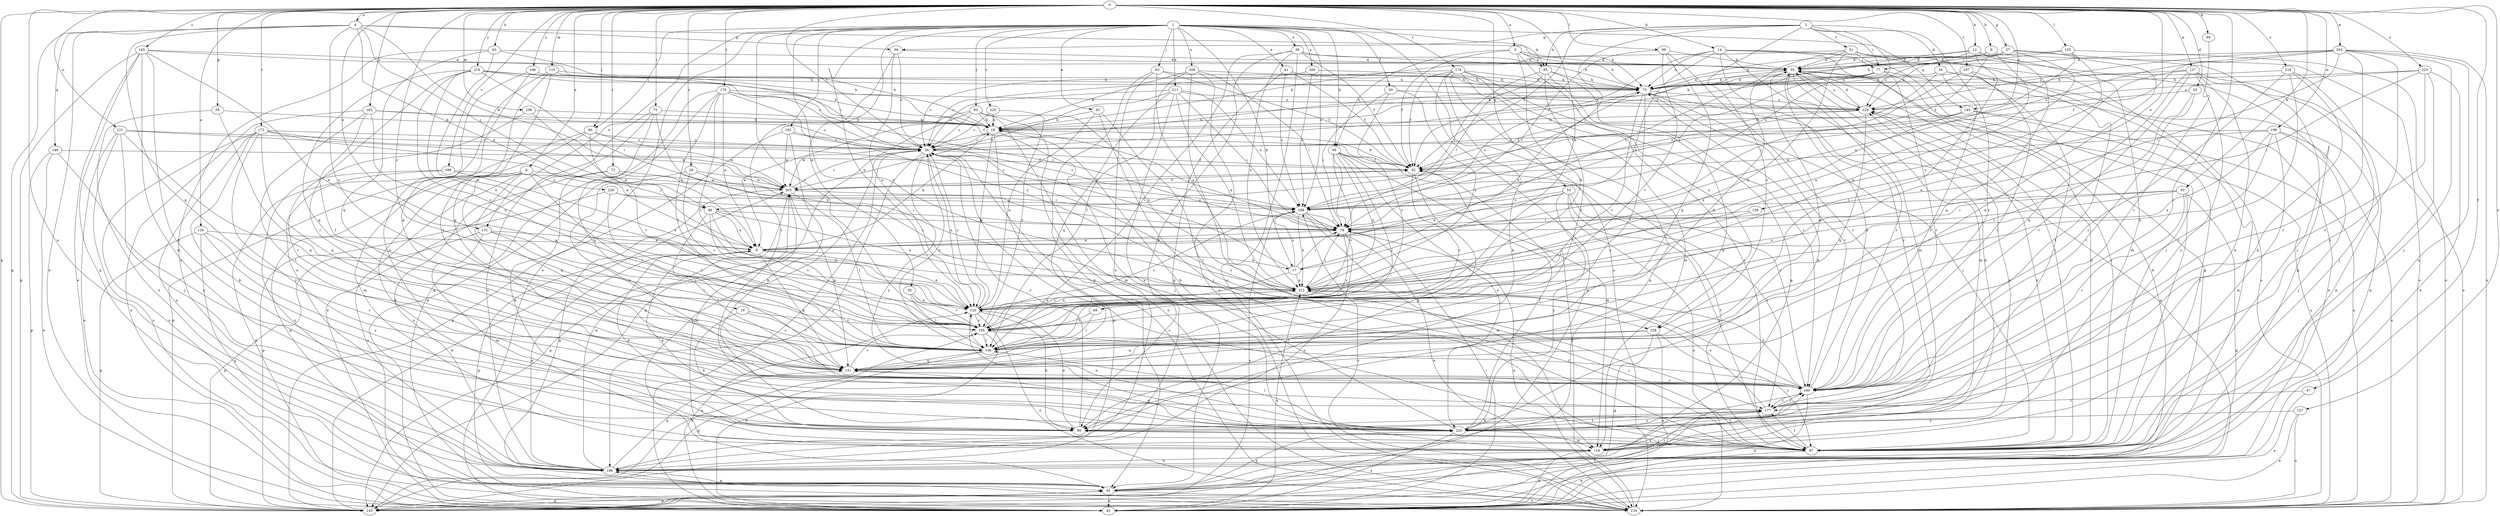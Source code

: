 strict digraph  {
0;
1;
2;
3;
4;
6;
8;
9;
12;
14;
17;
18;
19;
24;
26;
33;
34;
35;
36;
38;
41;
42;
43;
47;
50;
51;
52;
53;
55;
57;
59;
61;
63;
66;
68;
70;
72;
75;
77;
78;
80;
83;
85;
86;
87;
89;
93;
95;
96;
98;
105;
106;
108;
115;
116;
121;
125;
126;
127;
128;
131;
134;
137;
143;
144;
148;
151;
160;
162;
165;
166;
168;
170;
172;
174;
177;
186;
187;
189;
192;
195;
199;
202;
203;
208;
209;
211;
212;
216;
218;
220;
223;
225;
226;
228;
229;
0 -> 3  [label=a];
0 -> 4  [label=a];
0 -> 6  [label=a];
0 -> 9  [label=b];
0 -> 12  [label=b];
0 -> 14  [label=b];
0 -> 17  [label=b];
0 -> 19  [label=c];
0 -> 24  [label=c];
0 -> 26  [label=c];
0 -> 33  [label=d];
0 -> 47  [label=f];
0 -> 53  [label=g];
0 -> 55  [label=g];
0 -> 57  [label=g];
0 -> 63  [label=h];
0 -> 72  [label=i];
0 -> 75  [label=i];
0 -> 80  [label=j];
0 -> 89  [label=k];
0 -> 93  [label=k];
0 -> 98  [label=l];
0 -> 105  [label=l];
0 -> 108  [label=m];
0 -> 115  [label=m];
0 -> 121  [label=n];
0 -> 126  [label=o];
0 -> 127  [label=o];
0 -> 128  [label=o];
0 -> 131  [label=o];
0 -> 137  [label=p];
0 -> 143  [label=p];
0 -> 144  [label=q];
0 -> 160  [label=r];
0 -> 162  [label=s];
0 -> 165  [label=s];
0 -> 166  [label=s];
0 -> 170  [label=t];
0 -> 172  [label=t];
0 -> 174  [label=t];
0 -> 186  [label=u];
0 -> 187  [label=v];
0 -> 189  [label=v];
0 -> 199  [label=w];
0 -> 202  [label=w];
0 -> 216  [label=y];
0 -> 218  [label=y];
0 -> 223  [label=z];
1 -> 17  [label=b];
1 -> 36  [label=e];
1 -> 38  [label=e];
1 -> 41  [label=e];
1 -> 42  [label=e];
1 -> 43  [label=e];
1 -> 50  [label=f];
1 -> 66  [label=h];
1 -> 80  [label=j];
1 -> 83  [label=j];
1 -> 85  [label=j];
1 -> 95  [label=k];
1 -> 125  [label=n];
1 -> 131  [label=o];
1 -> 134  [label=o];
1 -> 144  [label=q];
1 -> 168  [label=s];
1 -> 192  [label=v];
1 -> 195  [label=v];
1 -> 208  [label=x];
1 -> 209  [label=x];
1 -> 211  [label=x];
1 -> 225  [label=z];
1 -> 226  [label=z];
2 -> 34  [label=d];
2 -> 51  [label=f];
2 -> 52  [label=f];
2 -> 59  [label=g];
2 -> 77  [label=i];
2 -> 86  [label=j];
2 -> 95  [label=k];
2 -> 160  [label=r];
2 -> 168  [label=s];
2 -> 226  [label=z];
3 -> 35  [label=d];
3 -> 52  [label=f];
3 -> 66  [label=h];
3 -> 68  [label=h];
3 -> 70  [label=h];
3 -> 95  [label=k];
3 -> 226  [label=z];
4 -> 8  [label=a];
4 -> 43  [label=e];
4 -> 59  [label=g];
4 -> 70  [label=h];
4 -> 86  [label=j];
4 -> 143  [label=p];
4 -> 148  [label=q];
4 -> 151  [label=q];
4 -> 195  [label=v];
4 -> 203  [label=w];
6 -> 61  [label=g];
6 -> 86  [label=j];
6 -> 96  [label=k];
6 -> 106  [label=l];
6 -> 134  [label=o];
6 -> 151  [label=q];
6 -> 160  [label=r];
6 -> 228  [label=z];
8 -> 17  [label=b];
8 -> 18  [label=b];
8 -> 61  [label=g];
8 -> 96  [label=k];
8 -> 125  [label=n];
8 -> 151  [label=q];
9 -> 35  [label=d];
9 -> 52  [label=f];
9 -> 77  [label=i];
9 -> 125  [label=n];
9 -> 134  [label=o];
12 -> 18  [label=b];
12 -> 35  [label=d];
12 -> 106  [label=l];
12 -> 116  [label=m];
12 -> 151  [label=q];
12 -> 229  [label=z];
14 -> 8  [label=a];
14 -> 52  [label=f];
14 -> 61  [label=g];
14 -> 70  [label=h];
14 -> 77  [label=i];
14 -> 116  [label=m];
14 -> 134  [label=o];
14 -> 220  [label=y];
17 -> 26  [label=c];
17 -> 70  [label=h];
17 -> 78  [label=i];
17 -> 168  [label=s];
17 -> 195  [label=v];
17 -> 212  [label=x];
18 -> 26  [label=c];
18 -> 78  [label=i];
18 -> 87  [label=j];
18 -> 125  [label=n];
18 -> 143  [label=p];
18 -> 203  [label=w];
19 -> 96  [label=k];
19 -> 106  [label=l];
19 -> 195  [label=v];
24 -> 78  [label=i];
24 -> 160  [label=r];
24 -> 195  [label=v];
24 -> 203  [label=w];
26 -> 52  [label=f];
26 -> 61  [label=g];
26 -> 70  [label=h];
26 -> 87  [label=j];
26 -> 125  [label=n];
26 -> 186  [label=u];
26 -> 220  [label=y];
33 -> 106  [label=l];
33 -> 160  [label=r];
33 -> 229  [label=z];
34 -> 70  [label=h];
34 -> 143  [label=p];
34 -> 160  [label=r];
34 -> 168  [label=s];
34 -> 220  [label=y];
35 -> 70  [label=h];
35 -> 87  [label=j];
35 -> 116  [label=m];
35 -> 160  [label=r];
35 -> 229  [label=z];
36 -> 106  [label=l];
36 -> 125  [label=n];
36 -> 195  [label=v];
38 -> 35  [label=d];
38 -> 52  [label=f];
38 -> 70  [label=h];
38 -> 96  [label=k];
38 -> 106  [label=l];
38 -> 134  [label=o];
38 -> 212  [label=x];
41 -> 52  [label=f];
41 -> 61  [label=g];
41 -> 70  [label=h];
41 -> 168  [label=s];
42 -> 18  [label=b];
42 -> 87  [label=j];
42 -> 125  [label=n];
42 -> 177  [label=t];
43 -> 26  [label=c];
43 -> 78  [label=i];
43 -> 125  [label=n];
43 -> 212  [label=x];
47 -> 43  [label=e];
47 -> 177  [label=t];
50 -> 78  [label=i];
50 -> 195  [label=v];
50 -> 212  [label=x];
50 -> 229  [label=z];
51 -> 18  [label=b];
51 -> 35  [label=d];
51 -> 61  [label=g];
51 -> 78  [label=i];
51 -> 87  [label=j];
51 -> 125  [label=n];
51 -> 186  [label=u];
52 -> 18  [label=b];
52 -> 96  [label=k];
52 -> 195  [label=v];
52 -> 203  [label=w];
53 -> 8  [label=a];
53 -> 87  [label=j];
53 -> 106  [label=l];
53 -> 134  [label=o];
53 -> 168  [label=s];
53 -> 177  [label=t];
53 -> 220  [label=y];
55 -> 18  [label=b];
55 -> 106  [label=l];
55 -> 186  [label=u];
57 -> 35  [label=d];
57 -> 70  [label=h];
57 -> 87  [label=j];
57 -> 125  [label=n];
57 -> 151  [label=q];
57 -> 229  [label=z];
59 -> 26  [label=c];
59 -> 35  [label=d];
59 -> 125  [label=n];
59 -> 177  [label=t];
61 -> 43  [label=e];
61 -> 134  [label=o];
61 -> 143  [label=p];
61 -> 160  [label=r];
61 -> 220  [label=y];
63 -> 18  [label=b];
63 -> 35  [label=d];
63 -> 125  [label=n];
63 -> 151  [label=q];
63 -> 186  [label=u];
66 -> 52  [label=f];
66 -> 78  [label=i];
66 -> 106  [label=l];
66 -> 116  [label=m];
66 -> 160  [label=r];
66 -> 195  [label=v];
66 -> 212  [label=x];
66 -> 220  [label=y];
68 -> 106  [label=l];
68 -> 195  [label=v];
70 -> 35  [label=d];
70 -> 43  [label=e];
70 -> 87  [label=j];
70 -> 106  [label=l];
70 -> 160  [label=r];
70 -> 168  [label=s];
70 -> 195  [label=v];
70 -> 229  [label=z];
72 -> 96  [label=k];
72 -> 186  [label=u];
72 -> 203  [label=w];
72 -> 212  [label=x];
75 -> 18  [label=b];
75 -> 43  [label=e];
75 -> 151  [label=q];
75 -> 186  [label=u];
75 -> 212  [label=x];
77 -> 18  [label=b];
77 -> 26  [label=c];
77 -> 43  [label=e];
77 -> 70  [label=h];
77 -> 160  [label=r];
77 -> 168  [label=s];
78 -> 8  [label=a];
78 -> 134  [label=o];
78 -> 186  [label=u];
78 -> 195  [label=v];
80 -> 26  [label=c];
80 -> 116  [label=m];
80 -> 143  [label=p];
80 -> 195  [label=v];
80 -> 203  [label=w];
83 -> 52  [label=f];
83 -> 61  [label=g];
83 -> 70  [label=h];
83 -> 186  [label=u];
83 -> 212  [label=x];
85 -> 8  [label=a];
85 -> 18  [label=b];
85 -> 26  [label=c];
85 -> 116  [label=m];
85 -> 134  [label=o];
85 -> 143  [label=p];
85 -> 212  [label=x];
86 -> 8  [label=a];
86 -> 78  [label=i];
86 -> 125  [label=n];
86 -> 160  [label=r];
86 -> 195  [label=v];
86 -> 212  [label=x];
87 -> 35  [label=d];
87 -> 43  [label=e];
87 -> 52  [label=f];
87 -> 96  [label=k];
87 -> 177  [label=t];
87 -> 203  [label=w];
87 -> 229  [label=z];
89 -> 160  [label=r];
93 -> 78  [label=i];
93 -> 87  [label=j];
93 -> 143  [label=p];
93 -> 160  [label=r];
93 -> 168  [label=s];
93 -> 212  [label=x];
95 -> 61  [label=g];
95 -> 70  [label=h];
95 -> 78  [label=i];
95 -> 96  [label=k];
95 -> 106  [label=l];
95 -> 168  [label=s];
96 -> 26  [label=c];
96 -> 87  [label=j];
96 -> 125  [label=n];
98 -> 35  [label=d];
98 -> 78  [label=i];
98 -> 151  [label=q];
98 -> 177  [label=t];
98 -> 195  [label=v];
105 -> 8  [label=a];
105 -> 35  [label=d];
105 -> 70  [label=h];
105 -> 134  [label=o];
105 -> 212  [label=x];
106 -> 26  [label=c];
106 -> 35  [label=d];
106 -> 143  [label=p];
106 -> 151  [label=q];
108 -> 8  [label=a];
108 -> 18  [label=b];
108 -> 160  [label=r];
115 -> 26  [label=c];
115 -> 70  [label=h];
115 -> 151  [label=q];
115 -> 160  [label=r];
115 -> 186  [label=u];
116 -> 35  [label=d];
116 -> 43  [label=e];
116 -> 160  [label=r];
116 -> 186  [label=u];
116 -> 229  [label=z];
121 -> 26  [label=c];
121 -> 43  [label=e];
121 -> 87  [label=j];
121 -> 134  [label=o];
121 -> 151  [label=q];
121 -> 203  [label=w];
125 -> 26  [label=c];
125 -> 96  [label=k];
125 -> 106  [label=l];
125 -> 134  [label=o];
125 -> 195  [label=v];
125 -> 212  [label=x];
126 -> 8  [label=a];
126 -> 61  [label=g];
126 -> 143  [label=p];
126 -> 160  [label=r];
126 -> 220  [label=y];
127 -> 43  [label=e];
127 -> 134  [label=o];
127 -> 220  [label=y];
128 -> 78  [label=i];
128 -> 212  [label=x];
131 -> 8  [label=a];
131 -> 106  [label=l];
131 -> 116  [label=m];
131 -> 143  [label=p];
131 -> 195  [label=v];
134 -> 26  [label=c];
134 -> 52  [label=f];
134 -> 168  [label=s];
134 -> 186  [label=u];
134 -> 229  [label=z];
137 -> 70  [label=h];
137 -> 87  [label=j];
137 -> 96  [label=k];
137 -> 125  [label=n];
137 -> 134  [label=o];
137 -> 151  [label=q];
137 -> 160  [label=r];
137 -> 220  [label=y];
143 -> 61  [label=g];
143 -> 168  [label=s];
143 -> 177  [label=t];
143 -> 195  [label=v];
143 -> 203  [label=w];
144 -> 18  [label=b];
144 -> 52  [label=f];
144 -> 87  [label=j];
144 -> 134  [label=o];
144 -> 212  [label=x];
148 -> 43  [label=e];
148 -> 52  [label=f];
148 -> 143  [label=p];
148 -> 220  [label=y];
151 -> 35  [label=d];
151 -> 160  [label=r];
151 -> 195  [label=v];
160 -> 26  [label=c];
160 -> 35  [label=d];
160 -> 43  [label=e];
160 -> 177  [label=t];
160 -> 212  [label=x];
162 -> 18  [label=b];
162 -> 26  [label=c];
162 -> 43  [label=e];
162 -> 106  [label=l];
162 -> 125  [label=n];
162 -> 177  [label=t];
165 -> 18  [label=b];
165 -> 35  [label=d];
165 -> 43  [label=e];
165 -> 61  [label=g];
165 -> 96  [label=k];
165 -> 116  [label=m];
165 -> 125  [label=n];
165 -> 143  [label=p];
166 -> 70  [label=h];
166 -> 151  [label=q];
166 -> 220  [label=y];
168 -> 78  [label=i];
168 -> 116  [label=m];
168 -> 134  [label=o];
168 -> 212  [label=x];
170 -> 8  [label=a];
170 -> 43  [label=e];
170 -> 52  [label=f];
170 -> 61  [label=g];
170 -> 78  [label=i];
170 -> 106  [label=l];
170 -> 195  [label=v];
170 -> 212  [label=x];
170 -> 229  [label=z];
172 -> 8  [label=a];
172 -> 26  [label=c];
172 -> 96  [label=k];
172 -> 134  [label=o];
172 -> 151  [label=q];
172 -> 168  [label=s];
172 -> 186  [label=u];
172 -> 220  [label=y];
174 -> 26  [label=c];
174 -> 52  [label=f];
174 -> 61  [label=g];
174 -> 70  [label=h];
174 -> 87  [label=j];
174 -> 96  [label=k];
174 -> 116  [label=m];
174 -> 143  [label=p];
174 -> 160  [label=r];
177 -> 96  [label=k];
177 -> 160  [label=r];
177 -> 212  [label=x];
177 -> 220  [label=y];
186 -> 8  [label=a];
186 -> 35  [label=d];
186 -> 61  [label=g];
186 -> 151  [label=q];
186 -> 203  [label=w];
187 -> 70  [label=h];
187 -> 78  [label=i];
187 -> 160  [label=r];
187 -> 177  [label=t];
189 -> 43  [label=e];
189 -> 186  [label=u];
189 -> 203  [label=w];
189 -> 212  [label=x];
192 -> 26  [label=c];
192 -> 96  [label=k];
192 -> 143  [label=p];
192 -> 168  [label=s];
192 -> 203  [label=w];
195 -> 43  [label=e];
195 -> 106  [label=l];
195 -> 160  [label=r];
195 -> 168  [label=s];
199 -> 26  [label=c];
199 -> 87  [label=j];
199 -> 116  [label=m];
199 -> 125  [label=n];
199 -> 134  [label=o];
199 -> 203  [label=w];
199 -> 212  [label=x];
202 -> 26  [label=c];
202 -> 35  [label=d];
202 -> 52  [label=f];
202 -> 78  [label=i];
202 -> 87  [label=j];
202 -> 134  [label=o];
202 -> 177  [label=t];
202 -> 186  [label=u];
202 -> 220  [label=y];
202 -> 229  [label=z];
203 -> 26  [label=c];
203 -> 52  [label=f];
203 -> 61  [label=g];
203 -> 106  [label=l];
203 -> 143  [label=p];
203 -> 151  [label=q];
203 -> 168  [label=s];
208 -> 18  [label=b];
208 -> 70  [label=h];
208 -> 78  [label=i];
208 -> 87  [label=j];
208 -> 106  [label=l];
208 -> 134  [label=o];
209 -> 26  [label=c];
209 -> 70  [label=h];
209 -> 168  [label=s];
211 -> 26  [label=c];
211 -> 78  [label=i];
211 -> 151  [label=q];
211 -> 168  [label=s];
211 -> 186  [label=u];
211 -> 203  [label=w];
211 -> 212  [label=x];
211 -> 229  [label=z];
212 -> 78  [label=i];
212 -> 87  [label=j];
212 -> 125  [label=n];
216 -> 18  [label=b];
216 -> 26  [label=c];
216 -> 70  [label=h];
216 -> 78  [label=i];
216 -> 125  [label=n];
216 -> 151  [label=q];
216 -> 160  [label=r];
216 -> 195  [label=v];
218 -> 70  [label=h];
218 -> 96  [label=k];
218 -> 143  [label=p];
218 -> 160  [label=r];
218 -> 177  [label=t];
220 -> 8  [label=a];
220 -> 18  [label=b];
220 -> 43  [label=e];
220 -> 52  [label=f];
220 -> 70  [label=h];
220 -> 106  [label=l];
220 -> 116  [label=m];
220 -> 125  [label=n];
220 -> 151  [label=q];
220 -> 177  [label=t];
223 -> 43  [label=e];
223 -> 70  [label=h];
223 -> 78  [label=i];
223 -> 87  [label=j];
223 -> 160  [label=r];
223 -> 229  [label=z];
225 -> 18  [label=b];
225 -> 26  [label=c];
225 -> 195  [label=v];
226 -> 43  [label=e];
226 -> 61  [label=g];
226 -> 87  [label=j];
226 -> 106  [label=l];
226 -> 151  [label=q];
228 -> 78  [label=i];
228 -> 106  [label=l];
228 -> 143  [label=p];
228 -> 168  [label=s];
229 -> 18  [label=b];
229 -> 35  [label=d];
229 -> 52  [label=f];
229 -> 87  [label=j];
229 -> 151  [label=q];
}
